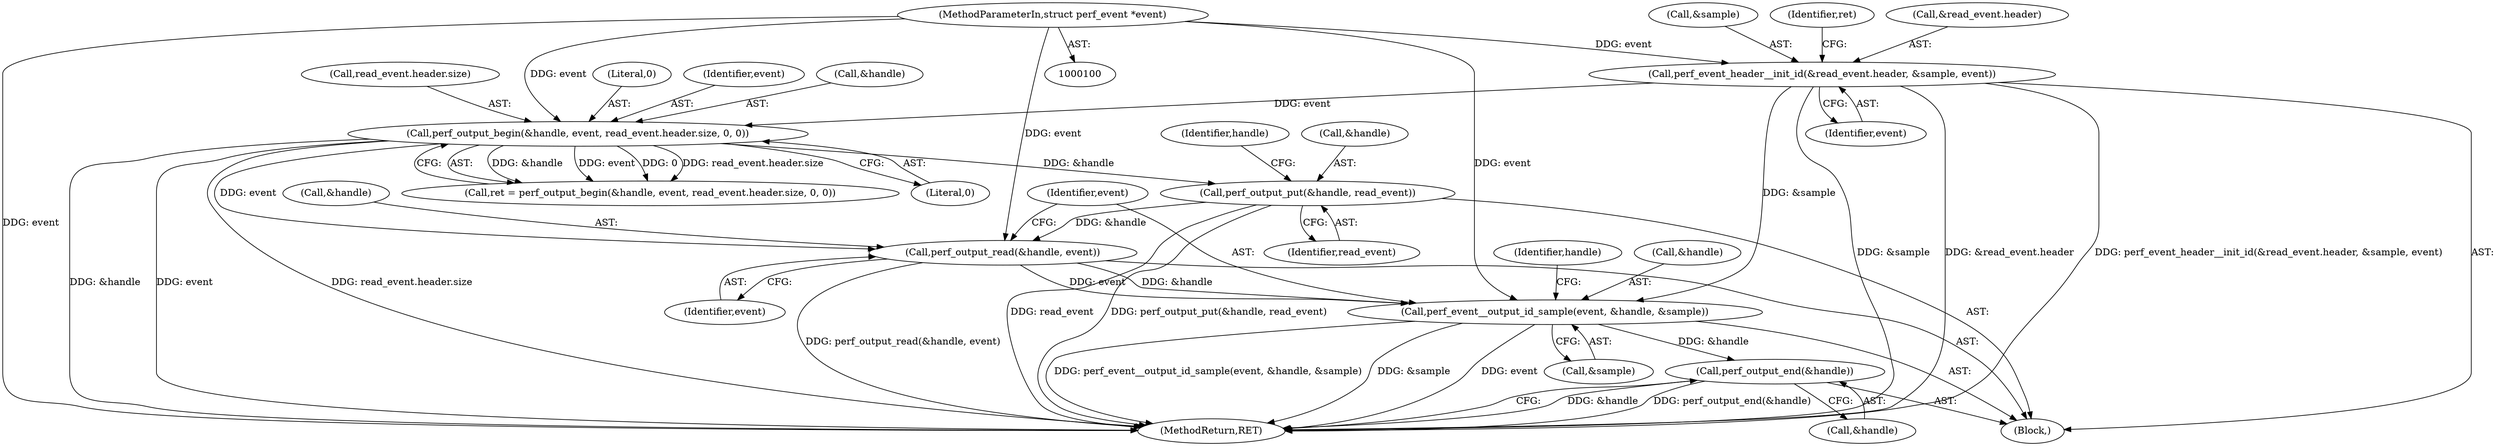 digraph "1_linux_a8b0ca17b80e92faab46ee7179ba9e99ccb61233_61@API" {
"1000137" [label="(Call,perf_output_read(&handle, event))"];
"1000133" [label="(Call,perf_output_put(&handle, read_event))"];
"1000119" [label="(Call,perf_output_begin(&handle, event, read_event.header.size, 0, 0))"];
"1000109" [label="(Call,perf_event_header__init_id(&read_event.header, &sample, event))"];
"1000101" [label="(MethodParameterIn,struct perf_event *event)"];
"1000141" [label="(Call,perf_event__output_id_sample(event, &handle, &sample))"];
"1000147" [label="(Call,perf_output_end(&handle))"];
"1000133" [label="(Call,perf_output_put(&handle, read_event))"];
"1000140" [label="(Identifier,event)"];
"1000110" [label="(Call,&read_event.header)"];
"1000129" [label="(Literal,0)"];
"1000148" [label="(Call,&handle)"];
"1000117" [label="(Call,ret = perf_output_begin(&handle, event, read_event.header.size, 0, 0))"];
"1000116" [label="(Identifier,event)"];
"1000109" [label="(Call,perf_event_header__init_id(&read_event.header, &sample, event))"];
"1000136" [label="(Identifier,read_event)"];
"1000128" [label="(Literal,0)"];
"1000147" [label="(Call,perf_output_end(&handle))"];
"1000139" [label="(Identifier,handle)"];
"1000142" [label="(Identifier,event)"];
"1000138" [label="(Call,&handle)"];
"1000103" [label="(Block,)"];
"1000145" [label="(Call,&sample)"];
"1000119" [label="(Call,perf_output_begin(&handle, event, read_event.header.size, 0, 0))"];
"1000122" [label="(Identifier,event)"];
"1000114" [label="(Call,&sample)"];
"1000118" [label="(Identifier,ret)"];
"1000149" [label="(Identifier,handle)"];
"1000150" [label="(MethodReturn,RET)"];
"1000120" [label="(Call,&handle)"];
"1000141" [label="(Call,perf_event__output_id_sample(event, &handle, &sample))"];
"1000123" [label="(Call,read_event.header.size)"];
"1000134" [label="(Call,&handle)"];
"1000137" [label="(Call,perf_output_read(&handle, event))"];
"1000143" [label="(Call,&handle)"];
"1000101" [label="(MethodParameterIn,struct perf_event *event)"];
"1000137" -> "1000103"  [label="AST: "];
"1000137" -> "1000140"  [label="CFG: "];
"1000138" -> "1000137"  [label="AST: "];
"1000140" -> "1000137"  [label="AST: "];
"1000142" -> "1000137"  [label="CFG: "];
"1000137" -> "1000150"  [label="DDG: perf_output_read(&handle, event)"];
"1000133" -> "1000137"  [label="DDG: &handle"];
"1000119" -> "1000137"  [label="DDG: event"];
"1000101" -> "1000137"  [label="DDG: event"];
"1000137" -> "1000141"  [label="DDG: event"];
"1000137" -> "1000141"  [label="DDG: &handle"];
"1000133" -> "1000103"  [label="AST: "];
"1000133" -> "1000136"  [label="CFG: "];
"1000134" -> "1000133"  [label="AST: "];
"1000136" -> "1000133"  [label="AST: "];
"1000139" -> "1000133"  [label="CFG: "];
"1000133" -> "1000150"  [label="DDG: perf_output_put(&handle, read_event)"];
"1000133" -> "1000150"  [label="DDG: read_event"];
"1000119" -> "1000133"  [label="DDG: &handle"];
"1000119" -> "1000117"  [label="AST: "];
"1000119" -> "1000129"  [label="CFG: "];
"1000120" -> "1000119"  [label="AST: "];
"1000122" -> "1000119"  [label="AST: "];
"1000123" -> "1000119"  [label="AST: "];
"1000128" -> "1000119"  [label="AST: "];
"1000129" -> "1000119"  [label="AST: "];
"1000117" -> "1000119"  [label="CFG: "];
"1000119" -> "1000150"  [label="DDG: read_event.header.size"];
"1000119" -> "1000150"  [label="DDG: &handle"];
"1000119" -> "1000150"  [label="DDG: event"];
"1000119" -> "1000117"  [label="DDG: &handle"];
"1000119" -> "1000117"  [label="DDG: event"];
"1000119" -> "1000117"  [label="DDG: 0"];
"1000119" -> "1000117"  [label="DDG: read_event.header.size"];
"1000109" -> "1000119"  [label="DDG: event"];
"1000101" -> "1000119"  [label="DDG: event"];
"1000109" -> "1000103"  [label="AST: "];
"1000109" -> "1000116"  [label="CFG: "];
"1000110" -> "1000109"  [label="AST: "];
"1000114" -> "1000109"  [label="AST: "];
"1000116" -> "1000109"  [label="AST: "];
"1000118" -> "1000109"  [label="CFG: "];
"1000109" -> "1000150"  [label="DDG: &sample"];
"1000109" -> "1000150"  [label="DDG: &read_event.header"];
"1000109" -> "1000150"  [label="DDG: perf_event_header__init_id(&read_event.header, &sample, event)"];
"1000101" -> "1000109"  [label="DDG: event"];
"1000109" -> "1000141"  [label="DDG: &sample"];
"1000101" -> "1000100"  [label="AST: "];
"1000101" -> "1000150"  [label="DDG: event"];
"1000101" -> "1000141"  [label="DDG: event"];
"1000141" -> "1000103"  [label="AST: "];
"1000141" -> "1000145"  [label="CFG: "];
"1000142" -> "1000141"  [label="AST: "];
"1000143" -> "1000141"  [label="AST: "];
"1000145" -> "1000141"  [label="AST: "];
"1000149" -> "1000141"  [label="CFG: "];
"1000141" -> "1000150"  [label="DDG: event"];
"1000141" -> "1000150"  [label="DDG: perf_event__output_id_sample(event, &handle, &sample)"];
"1000141" -> "1000150"  [label="DDG: &sample"];
"1000141" -> "1000147"  [label="DDG: &handle"];
"1000147" -> "1000103"  [label="AST: "];
"1000147" -> "1000148"  [label="CFG: "];
"1000148" -> "1000147"  [label="AST: "];
"1000150" -> "1000147"  [label="CFG: "];
"1000147" -> "1000150"  [label="DDG: &handle"];
"1000147" -> "1000150"  [label="DDG: perf_output_end(&handle)"];
}

